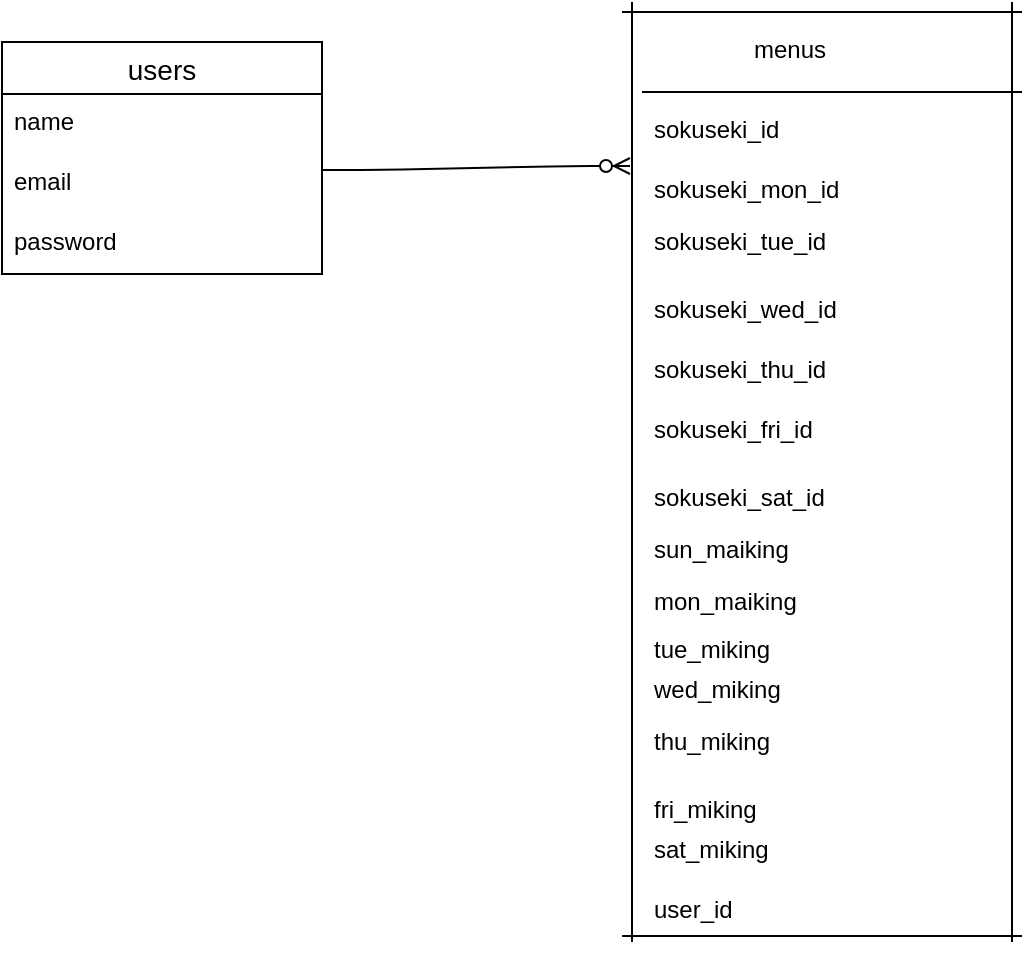 <mxfile version="13.10.0" type="embed">
    <diagram id="FpQvBG-blWd7T7mLKXvt" name="Page-1">
        <mxGraphModel dx="657" dy="526" grid="1" gridSize="10" guides="1" tooltips="1" connect="1" arrows="1" fold="1" page="1" pageScale="1" pageWidth="850" pageHeight="1100" math="0" shadow="0">
            <root>
                <mxCell id="0"/>
                <mxCell id="1" parent="0"/>
                <mxCell id="NZuL8uYYkpXJtaxzZNAl-1" value="users" style="swimlane;fontStyle=0;childLayout=stackLayout;horizontal=1;startSize=26;horizontalStack=0;resizeParent=1;resizeParentMax=0;resizeLast=0;collapsible=1;marginBottom=0;align=center;fontSize=14;" vertex="1" parent="1">
                    <mxGeometry x="40" y="110" width="160" height="116" as="geometry"/>
                </mxCell>
                <mxCell id="NZuL8uYYkpXJtaxzZNAl-2" value="name" style="text;strokeColor=none;fillColor=none;spacingLeft=4;spacingRight=4;overflow=hidden;rotatable=0;points=[[0,0.5],[1,0.5]];portConstraint=eastwest;fontSize=12;" vertex="1" parent="NZuL8uYYkpXJtaxzZNAl-1">
                    <mxGeometry y="26" width="160" height="30" as="geometry"/>
                </mxCell>
                <mxCell id="NZuL8uYYkpXJtaxzZNAl-3" value="email" style="text;strokeColor=none;fillColor=none;spacingLeft=4;spacingRight=4;overflow=hidden;rotatable=0;points=[[0,0.5],[1,0.5]];portConstraint=eastwest;fontSize=12;" vertex="1" parent="NZuL8uYYkpXJtaxzZNAl-1">
                    <mxGeometry y="56" width="160" height="30" as="geometry"/>
                </mxCell>
                <mxCell id="NZuL8uYYkpXJtaxzZNAl-4" value="password" style="text;strokeColor=none;fillColor=none;spacingLeft=4;spacingRight=4;overflow=hidden;rotatable=0;points=[[0,0.5],[1,0.5]];portConstraint=eastwest;fontSize=12;" vertex="1" parent="NZuL8uYYkpXJtaxzZNAl-1">
                    <mxGeometry y="86" width="160" height="30" as="geometry"/>
                </mxCell>
                <mxCell id="NZuL8uYYkpXJtaxzZNAl-12" value="sokuseki_wed_id" style="text;fillColor=none;spacingLeft=4;spacingRight=4;overflow=hidden;rotatable=0;points=[[0,0.5],[1,0.5]];portConstraint=eastwest;fontSize=12;" vertex="1" parent="1">
                    <mxGeometry x="360" y="230" width="160" height="30" as="geometry"/>
                </mxCell>
                <mxCell id="NZuL8uYYkpXJtaxzZNAl-13" value="sokuseki_thu_id" style="text;fillColor=none;spacingLeft=4;spacingRight=4;overflow=hidden;rotatable=0;points=[[0,0.5],[1,0.5]];portConstraint=eastwest;fontSize=12;" vertex="1" parent="1">
                    <mxGeometry x="360" y="260" width="160" height="34" as="geometry"/>
                </mxCell>
                <mxCell id="NZuL8uYYkpXJtaxzZNAl-14" value="sokuseki_fri_id" style="text;strokeColor=none;fillColor=none;spacingLeft=4;spacingRight=4;overflow=hidden;rotatable=0;points=[[0,0.5],[1,0.5]];portConstraint=eastwest;fontSize=12;" vertex="1" parent="1">
                    <mxGeometry x="360" y="290" width="160" height="34" as="geometry"/>
                </mxCell>
                <mxCell id="NZuL8uYYkpXJtaxzZNAl-15" value="sokuseki_sat_id" style="text;strokeColor=none;fillColor=none;spacingLeft=4;spacingRight=4;overflow=hidden;rotatable=0;points=[[0,0.5],[1,0.5]];portConstraint=eastwest;fontSize=12;" vertex="1" parent="1">
                    <mxGeometry x="360" y="324" width="160" height="34" as="geometry"/>
                </mxCell>
                <mxCell id="NZuL8uYYkpXJtaxzZNAl-16" value="mon_maiking" style="text;strokeColor=none;fillColor=none;spacingLeft=4;spacingRight=4;overflow=hidden;rotatable=0;points=[[0,0.5],[1,0.5]];portConstraint=eastwest;fontSize=12;" vertex="1" parent="1">
                    <mxGeometry x="360" y="376" width="160" height="34" as="geometry"/>
                </mxCell>
                <mxCell id="NZuL8uYYkpXJtaxzZNAl-18" value="tue_miking" style="text;strokeColor=none;fillColor=none;spacingLeft=4;spacingRight=4;overflow=hidden;rotatable=0;points=[[0,0.5],[1,0.5]];portConstraint=eastwest;fontSize=12;" vertex="1" parent="1">
                    <mxGeometry x="360" y="400" width="160" height="34" as="geometry"/>
                </mxCell>
                <mxCell id="NZuL8uYYkpXJtaxzZNAl-19" value="wed_miking" style="text;strokeColor=none;fillColor=none;spacingLeft=4;spacingRight=4;overflow=hidden;rotatable=0;points=[[0,0.5],[1,0.5]];portConstraint=eastwest;fontSize=12;" vertex="1" parent="1">
                    <mxGeometry x="360" y="420" width="160" height="34" as="geometry"/>
                </mxCell>
                <mxCell id="NZuL8uYYkpXJtaxzZNAl-20" value="thu_miking" style="text;strokeColor=none;fillColor=none;spacingLeft=4;spacingRight=4;overflow=hidden;rotatable=0;points=[[0,0.5],[1,0.5]];portConstraint=eastwest;fontSize=12;" vertex="1" parent="1">
                    <mxGeometry x="360" y="446" width="160" height="34" as="geometry"/>
                </mxCell>
                <mxCell id="NZuL8uYYkpXJtaxzZNAl-21" value="sun_maiking" style="text;strokeColor=none;fillColor=none;spacingLeft=4;spacingRight=4;overflow=hidden;rotatable=0;points=[[0,0.5],[1,0.5]];portConstraint=eastwest;fontSize=12;" vertex="1" parent="1">
                    <mxGeometry x="360" y="350" width="160" height="34" as="geometry"/>
                </mxCell>
                <mxCell id="NZuL8uYYkpXJtaxzZNAl-22" value="user_id" style="text;strokeColor=none;fillColor=none;spacingLeft=4;spacingRight=4;overflow=hidden;rotatable=0;points=[[0,0.5],[1,0.5]];portConstraint=eastwest;fontSize=12;" vertex="1" parent="1">
                    <mxGeometry x="360" y="530" width="160" height="34" as="geometry"/>
                </mxCell>
                <mxCell id="NZuL8uYYkpXJtaxzZNAl-23" value="sat_miking" style="text;strokeColor=none;fillColor=none;spacingLeft=4;spacingRight=4;overflow=hidden;rotatable=0;points=[[0,0.5],[1,0.5]];portConstraint=eastwest;fontSize=12;" vertex="1" parent="1">
                    <mxGeometry x="360" y="500" width="160" height="34" as="geometry"/>
                </mxCell>
                <mxCell id="NZuL8uYYkpXJtaxzZNAl-24" value="fri_miking" style="text;strokeColor=none;fillColor=none;spacingLeft=4;spacingRight=4;overflow=hidden;rotatable=0;points=[[0,0.5],[1,0.5]];portConstraint=eastwest;fontSize=12;" vertex="1" parent="1">
                    <mxGeometry x="360" y="480" width="160" height="34" as="geometry"/>
                </mxCell>
                <mxCell id="NZuL8uYYkpXJtaxzZNAl-26" value="" style="line;strokeWidth=1;rotatable=0;dashed=0;labelPosition=right;align=left;verticalAlign=middle;spacingTop=0;spacingLeft=6;points=[];portConstraint=eastwest;rounded=0;glass=0;fillColor=none;gradientColor=none;direction=south;" vertex="1" parent="1">
                    <mxGeometry x="350" y="90" width="10" height="470" as="geometry"/>
                </mxCell>
                <mxCell id="NZuL8uYYkpXJtaxzZNAl-27" value="" style="line;strokeWidth=1;rotatable=0;dashed=0;labelPosition=right;align=left;verticalAlign=middle;spacingTop=0;spacingLeft=6;points=[];portConstraint=eastwest;rounded=0;glass=0;fillColor=none;gradientColor=none;direction=south;" vertex="1" parent="1">
                    <mxGeometry x="540" y="90" width="10" height="470" as="geometry"/>
                </mxCell>
                <mxCell id="NZuL8uYYkpXJtaxzZNAl-28" value="" style="line;strokeWidth=1;rotatable=0;dashed=0;labelPosition=right;align=left;verticalAlign=middle;spacingTop=0;spacingLeft=6;points=[];portConstraint=eastwest;rounded=0;glass=0;fillColor=none;gradientColor=none;" vertex="1" parent="1">
                    <mxGeometry x="350" y="554" width="200" height="6" as="geometry"/>
                </mxCell>
                <mxCell id="NZuL8uYYkpXJtaxzZNAl-30" value="" style="line;strokeWidth=1;rotatable=0;dashed=0;labelPosition=right;align=left;verticalAlign=middle;spacingTop=0;spacingLeft=6;points=[];portConstraint=eastwest;rounded=0;glass=0;fillColor=none;gradientColor=none;" vertex="1" parent="1">
                    <mxGeometry x="350" y="90" width="200" height="10" as="geometry"/>
                </mxCell>
                <mxCell id="NZuL8uYYkpXJtaxzZNAl-8" value="sokuseki_tue_id" style="text;strokeColor=none;fillColor=none;spacingLeft=4;spacingRight=4;overflow=hidden;rotatable=0;points=[[0,0.5],[1,0.5]];portConstraint=eastwest;fontSize=12;" vertex="1" parent="1">
                    <mxGeometry x="360" y="196" width="190" height="34" as="geometry"/>
                </mxCell>
                <mxCell id="NZuL8uYYkpXJtaxzZNAl-7" value="sokuseki_mon_id" style="text;strokeColor=none;fillColor=none;spacingLeft=4;spacingRight=4;overflow=hidden;rotatable=0;points=[[0,0.5],[1,0.5]];portConstraint=eastwest;fontSize=12;" vertex="1" parent="1">
                    <mxGeometry x="360" y="170" width="190" height="30" as="geometry"/>
                </mxCell>
                <mxCell id="NZuL8uYYkpXJtaxzZNAl-6" value="sokuseki_id" style="text;strokeColor=none;fillColor=none;spacingLeft=4;spacingRight=4;overflow=hidden;rotatable=0;points=[[0,0.5],[1,0.5]];portConstraint=eastwest;fontSize=12;" vertex="1" parent="1">
                    <mxGeometry x="360" y="140" width="190" height="30" as="geometry"/>
                </mxCell>
                <mxCell id="NZuL8uYYkpXJtaxzZNAl-33" value="menus" style="text;strokeColor=none;fillColor=none;spacingLeft=4;spacingRight=4;overflow=hidden;rotatable=0;points=[[0,0.5],[1,0.5]];portConstraint=eastwest;fontSize=12;rounded=0;glass=0;" vertex="1" parent="1">
                    <mxGeometry x="410" y="100" width="60" height="30" as="geometry"/>
                </mxCell>
                <mxCell id="NZuL8uYYkpXJtaxzZNAl-34" value="" style="line;strokeWidth=1;rotatable=0;dashed=0;labelPosition=right;align=left;verticalAlign=middle;spacingTop=0;spacingLeft=6;points=[];portConstraint=eastwest;rounded=0;glass=0;fillColor=none;gradientColor=none;" vertex="1" parent="1">
                    <mxGeometry x="360" y="130" width="190" height="10" as="geometry"/>
                </mxCell>
                <mxCell id="NZuL8uYYkpXJtaxzZNAl-35" value="" style="edgeStyle=entityRelationEdgeStyle;fontSize=12;html=1;endArrow=ERzeroToMany;endFill=1;exitX=1;exitY=0.267;exitDx=0;exitDy=0;exitPerimeter=0;" edge="1" parent="1" source="NZuL8uYYkpXJtaxzZNAl-3">
                    <mxGeometry width="100" height="100" relative="1" as="geometry">
                        <mxPoint x="230" y="240" as="sourcePoint"/>
                        <mxPoint x="354" y="172" as="targetPoint"/>
                    </mxGeometry>
                </mxCell>
            </root>
        </mxGraphModel>
    </diagram>
</mxfile>